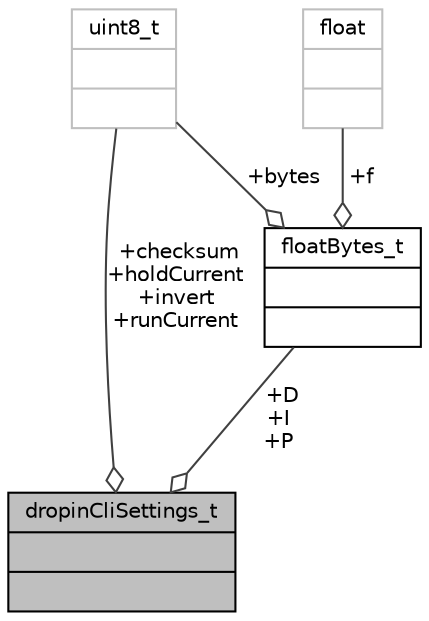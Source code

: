 digraph "dropinCliSettings_t"
{
 // LATEX_PDF_SIZE
  edge [fontname="Helvetica",fontsize="10",labelfontname="Helvetica",labelfontsize="10"];
  node [fontname="Helvetica",fontsize="10",shape=record];
  Node1 [label="{dropinCliSettings_t\n||}",height=0.2,width=0.4,color="black", fillcolor="grey75", style="filled", fontcolor="black",tooltip="Struct to store dropin settings."];
  Node2 -> Node1 [color="grey25",fontsize="10",style="solid",label=" +checksum\n+holdCurrent\n+invert\n+runCurrent" ,arrowhead="odiamond",fontname="Helvetica"];
  Node2 [label="{uint8_t\n||}",height=0.2,width=0.4,color="grey75", fillcolor="white", style="filled",tooltip=" "];
  Node3 -> Node1 [color="grey25",fontsize="10",style="solid",label=" +D\n+I\n+P" ,arrowhead="odiamond",fontname="Helvetica"];
  Node3 [label="{floatBytes_t\n||}",height=0.2,width=0.4,color="black", fillcolor="white", style="filled",URL="$unionfloatBytes__t.html",tooltip="Union to easily split a float into its binary representation."];
  Node4 -> Node3 [color="grey25",fontsize="10",style="solid",label=" +f" ,arrowhead="odiamond",fontname="Helvetica"];
  Node4 [label="{float\n||}",height=0.2,width=0.4,color="grey75", fillcolor="white", style="filled",tooltip=" "];
  Node2 -> Node3 [color="grey25",fontsize="10",style="solid",label=" +bytes" ,arrowhead="odiamond",fontname="Helvetica"];
}
